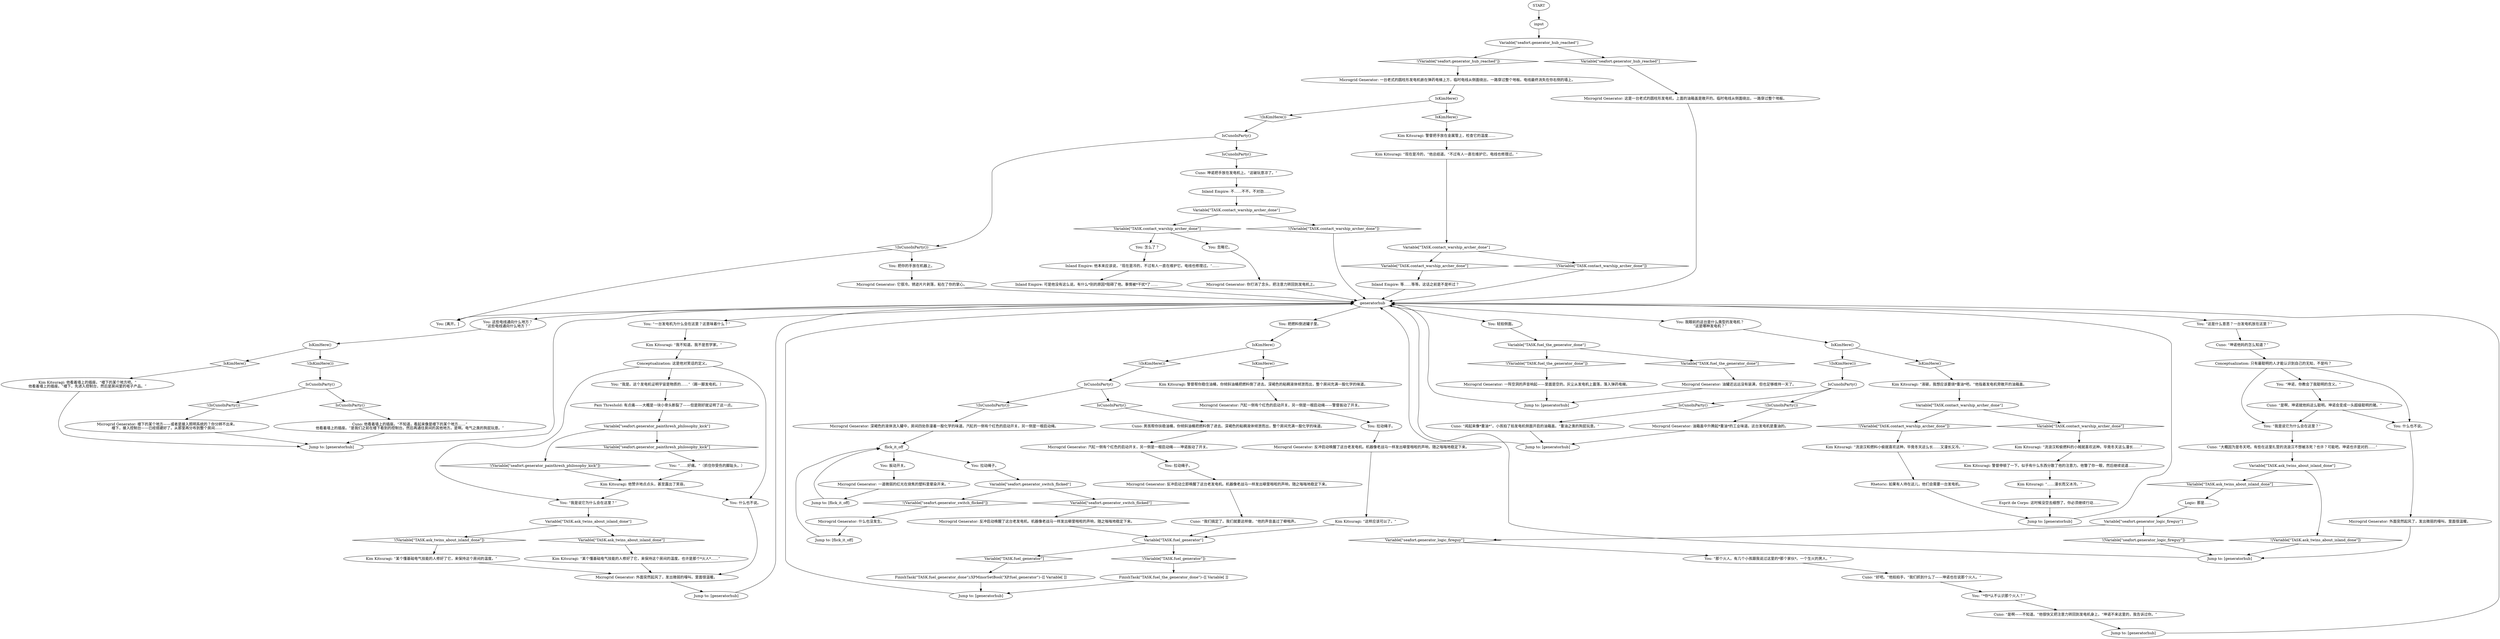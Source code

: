 # SEAFORT INT / MICROGRID GENERATOR
# (generator, rewired – insert fuel here (use controls to activate electricity and open door if fuel in). kim remarks on wiring.)
# ==================================================
digraph G {
	  0 [label="START"];
	  1 [label="input"];
	  2 [label="Variable[\"seafort.generator_logic_fireguy\"]"];
	  3 [label="Variable[\"seafort.generator_logic_fireguy\"]", shape=diamond];
	  4 [label="!(Variable[\"seafort.generator_logic_fireguy\"])", shape=diamond];
	  5 [label="Cuno: “好吧。”他拍拍手。“我们抓到什么了——坤诺也在说那个火人。”"];
	  6 [label="Microgrid Generator: 汽缸一侧有个红色的启动开关，另一侧是一根启动绳——坤诺扳动了开关。"];
	  7 [label="Logic: 那是……"];
	  8 [label="Variable[\"TASK.ask_twins_about_island_done\"]"];
	  9 [label="Variable[\"TASK.ask_twins_about_island_done\"]", shape=diamond];
	  10 [label="!(Variable[\"TASK.ask_twins_about_island_done\"])", shape=diamond];
	  11 [label="Jump to: [generatorhub]"];
	  12 [label="You: 把你的手放在机器上。"];
	  13 [label="Variable[\"seafort.generator_switch_flicked\"]"];
	  14 [label="Variable[\"seafort.generator_switch_flicked\"]", shape=diamond];
	  15 [label="!(Variable[\"seafort.generator_switch_flicked\"])", shape=diamond];
	  16 [label="Cuno: “是啊——不知道。”他很快又把注意力转回到发电机身上。“坤诺不来这里的，我告诉过你。”"];
	  17 [label="Inland Empire: 他本来应该说，“现在是冷的，不过有人一直在维护它。电线也修理过。”……"];
	  18 [label="Inland Empire: 等……等等。这话之前是不是听过？"];
	  19 [label="generatorhub"];
	  20 [label="Microgrid Generator: 它很冷。锈迹片片剥落，粘在了你的掌心。"];
	  21 [label="You: 拉动绳子。"];
	  22 [label="Cuno: “我们搞定了。我们就要这样做，”他的声音盖过了噼啪声。"];
	  23 [label="Cuno: “是啊，坤诺就他妈这么聪明。坤诺会变成一头超级聪明的猪。”"];
	  24 [label="You: “坤诺，你教会了我聪明的含义。”"];
	  25 [label="Kim Kitsuragi: 他赞许地点点头，甚至露出了笑容。"];
	  26 [label="Variable[\"TASK.fuel_generator\"]"];
	  27 [label="Variable[\"TASK.fuel_generator\"]", shape=diamond];
	  28 [label="!(Variable[\"TASK.fuel_generator\"])", shape=diamond];
	  29 [label="Kim Kitsuragi: “我不知道。我不是哲学家。”"];
	  30 [label="Kim Kitsuragi: “流浪汉和燃料小偷就喜欢这种。毕竟冬天这么长……又漫长又冷。”"];
	  31 [label="Microgrid Generator: 一阵空洞的声音响起——里面是空的。灰尘从发电机上震落，落入弹药电梯。"];
	  32 [label="IsCunoInParty()"];
	  33 [label="IsCunoInParty()", shape=diamond];
	  34 [label="!(IsCunoInParty())", shape=diamond];
	  35 [label="Microgrid Generator: 一道微弱的红光在烧焦的塑料里晕染开来。”"];
	  36 [label="Jump to: [generatorhub]"];
	  37 [label="FinishTask(\"TASK.fuel_generator_done\");XPMinorSetBool(\"XP.fuel_generator\")--[[ Variable[ ]]"];
	  38 [label="Rhetoric: 如果有人待在这儿，他们会需要一台发电机。"];
	  39 [label="You: “这是什么意思？一台发电机放在这里？”"];
	  40 [label="Pain Threshold: 有点痛——大概是一块小骨头断裂了——但是刚好就证明了这一点。"];
	  41 [label="Jump to: [generatorhub]"];
	  42 [label="You: 这些电线通向什么地方？\n“这些电线通向什么地方？”"];
	  43 [label="You: “一台发电机为什么会在这里？这意味着什么？”"];
	  44 [label="You: “我是。这个发电机证明宇宙是物质的……”（踢一脚发电机。）"];
	  45 [label="Kim Kitsuragi: “某个懂基础电气技能的人修好了它，来保持这个房间的温度。也许是那个*火人*……”"];
	  46 [label="Microgrid Generator: 什么也没发生。"];
	  47 [label="Cuno: 男孩帮你扶稳油桶，你倾斜油桶把燃料倒了进去。深褐色的粘稠液体倾泄而出，整个房间充满一股化学的味道。"];
	  48 [label="FinishTask(\"TASK.fuel_the_generator_done\")--[[ Variable[ ]]"];
	  49 [label="You: 怎么了？"];
	  50 [label="Variable[\"TASK.contact_warship_archer_done\"]"];
	  51 [label="Variable[\"TASK.contact_warship_archer_done\"]", shape=diamond];
	  52 [label="!(Variable[\"TASK.contact_warship_archer_done\"])", shape=diamond];
	  53 [label="You: 轻拍侧面。"];
	  54 [label="Jump to: [flick_it_off]"];
	  55 [label="Jump to: [generatorhub]"];
	  56 [label="Microgrid Generator: 外面突然起风了，发出微弱的嚎叫。里面很温暖。"];
	  57 [label="Variable[\"seafort.generator_painthresh_philosophy_kick\"]"];
	  58 [label="Variable[\"seafort.generator_painthresh_philosophy_kick\"]", shape=diamond];
	  59 [label="!(Variable[\"seafort.generator_painthresh_philosophy_kick\"])", shape=diamond];
	  60 [label="Variable[\"TASK.contact_warship_archer_done\"]"];
	  61 [label="Variable[\"TASK.contact_warship_archer_done\"]", shape=diamond];
	  62 [label="!(Variable[\"TASK.contact_warship_archer_done\"])", shape=diamond];
	  63 [label="You: “那个火人。有几个小孩跟我说过这里的*那个家伙*。一个生火的男人。”"];
	  65 [label="IsKimHere()"];
	  66 [label="IsKimHere()", shape=diamond];
	  67 [label="!(IsKimHere())", shape=diamond];
	  68 [label="flick_it_off"];
	  69 [label="You: 扳动开关。"];
	  70 [label="Kim Kitsuragi: 警督把手放在金属管上，检查它的温度……"];
	  71 [label="Jump to: [generatorhub]"];
	  72 [label="Jump to: [generatorhub]"];
	  73 [label="Kim Kitsuragi: “现在是冷的，”他总结道。“不过有人一直在维护它。电线也修理过。”"];
	  74 [label="Jump to: [generatorhub]"];
	  75 [label="You: 拉动绳子。"];
	  76 [label="Kim Kitsuragi: “这样应该可以了。”"];
	  77 [label="Cuno: “闻起来像*重油*”。小孩拍了拍发电机侧面开启的油箱盖。“重油之类的狗屁玩意。”"];
	  78 [label="Inland Empire: 可是他没有这么说。有什么*别的原因*阻碍了他。事情被*干扰*了……"];
	  79 [label="You: 拉动绳子。"];
	  80 [label="You: “我是说它为什么会在这里？”"];
	  81 [label="Microgrid Generator: 楼下的某个地方——或者是接入照明系统的？你分辨不出来。\n楼下，接入控制台——已经搭建好了。从那里再分布到整个房间……"];
	  82 [label="Kim Kitsuragi: 警督帮你稳住油桶，你倾斜油桶把燃料倒了进去。深褐色的粘稠液体倾泄而出，整个房间充满一股化学的味道。"];
	  83 [label="Jump to: [flick_it_off]"];
	  84 [label="Kim Kitsuragi: “某个懂基础电气技能的人修好了它，来保持这个房间的温度。”"];
	  85 [label="Inland Empire: 不……不不。不对劲……"];
	  86 [label="Kim Kitsuragi: “流浪汉和偷燃料的小贼就喜欢这种。毕竟冬天这么漫长……”"];
	  87 [label="IsKimHere()"];
	  88 [label="IsKimHere()", shape=diamond];
	  89 [label="!(IsKimHere())", shape=diamond];
	  90 [label="You: [离开。]"];
	  91 [label="Kim Kitsuragi: 他看着墙上的插座。“楼下的某个地方吧。”\n他看着墙上的插座。“楼下，先进入控制台，然后是房间里的电子产品。”"];
	  92 [label="Microgrid Generator: 油箱盖中升腾起*重油*的工业味道。这台发电机是重油的。"];
	  93 [label="Microgrid Generator: 汽缸一侧有个红色的启动开关，另一侧是一根启动绳——警督扳动了开关。"];
	  94 [label="Cuno: 他看着墙上的插座。“不知道，看起来像是楼下的某个地方……”\n他看着墙上的插座。“是我们之前在楼下看到的控制台。然后再通往房间的其他地方。是啊。电气之类的狗屁玩意。”"];
	  95 [label="Microgrid Generator: 这是一台老式的圆柱形发电机，上面的油箱盖是敞开的。临时电线从侧面绕出，一路穿过整个地板。"];
	  96 [label="You: 什么也不说。"];
	  97 [label="You: “我是说它为什么会在这里？”"];
	  98 [label="You: “……好痛。”（抓住你受伤的脚趾头。）"];
	  99 [label="Esprit de Corps: 这时候没空去细想了。你必须继续行动……"];
	  100 [label="Conceptualization: 这是他对笑话的定义。"];
	  101 [label="Microgrid Generator: 外面突然起风了，发出微弱的嚎叫。里面很温暖。"];
	  102 [label="Variable[\"TASK.fuel_the_generator_done\"]"];
	  103 [label="Variable[\"TASK.fuel_the_generator_done\"]", shape=diamond];
	  104 [label="!(Variable[\"TASK.fuel_the_generator_done\"])", shape=diamond];
	  105 [label="Cuno: “坤诺他妈的怎么知道？”"];
	  106 [label="You: 忽略它。"];
	  107 [label="Kim Kitsuragi: “……漫长而又冰冷。”"];
	  108 [label="Cuno: 坤诺把手放在发电机上。“这破玩意凉了。”"];
	  109 [label="Microgrid Generator: 你打消了念头，把注意力转回到发电机上。"];
	  110 [label="Kim Kitsuragi: 警督停顿了一下。似乎有什么东西分散了他的注意力。他瞥了你一眼，然后继续说道……"];
	  111 [label="Jump to: [generatorhub]"];
	  112 [label="You: 把燃料倒进罐子里。"];
	  113 [label="Microgrid Generator: 反冲启动唤醒了这台老发电机。机器像老战马一样发出噼里啪啦的声响，随之嗡嗡地稳定下来。"];
	  114 [label="Microgrid Generator: 油罐还远远没有装满，但也足够维持一天了。"];
	  115 [label="Conceptualization: 只有最聪明的人才能认识到自己的无知，不是吗？"];
	  116 [label="Variable[\"TASK.ask_twins_about_island_done\"]"];
	  117 [label="Variable[\"TASK.ask_twins_about_island_done\"]", shape=diamond];
	  118 [label="!(Variable[\"TASK.ask_twins_about_island_done\"])", shape=diamond];
	  119 [label="Microgrid Generator: 一台老式的圆柱形发电机嵌在弹药电梯上方，临时电线从侧面绕出，一路穿过整个地板。电线最终消失在你右侧的墙上。"];
	  120 [label="You: 我眼前的这台是什么类型的发电机？\n“这是哪种发电机？”"];
	  121 [label="You: 什么也不说。"];
	  122 [label="IsCunoInParty()"];
	  123 [label="IsCunoInParty()", shape=diamond];
	  124 [label="!(IsCunoInParty())", shape=diamond];
	  125 [label="IsKimHere()"];
	  126 [label="IsKimHere()", shape=diamond];
	  127 [label="!(IsKimHere())", shape=diamond];
	  128 [label="Microgrid Generator: 深褐色的液体流入罐中，房间四处弥漫着一股化学的味道。汽缸的一侧有个红色的启动开关，另一侧是一根启动绳。"];
	  129 [label="Microgrid Generator: 反冲启动唤醒了这台老发电机。机器像老战马一样发出噼里啪啦的声响，随之嗡嗡地稳定下来。"];
	  130 [label="Microgrid Generator: 反冲启动立即唤醒了这台老发电机。机器像老战马一样发出噼里啪啦的声响，随之嗡嗡地稳定下来。"];
	  131 [label="You: “*你*认不认识那个火人？”"];
	  132 [label="Variable[\"TASK.contact_warship_archer_done\"]"];
	  133 [label="Variable[\"TASK.contact_warship_archer_done\"]", shape=diamond];
	  134 [label="!(Variable[\"TASK.contact_warship_archer_done\"])", shape=diamond];
	  135 [label="Kim Kitsuragi: “液碳，我想应该要烧*重油*吧。”他指着发电机旁敞开的油箱盖。"];
	  136 [label="IsCunoInParty()"];
	  137 [label="IsCunoInParty()", shape=diamond];
	  138 [label="!(IsCunoInParty())", shape=diamond];
	  139 [label="Variable[\"seafort.generator_hub_reached\"]"];
	  140 [label="Variable[\"seafort.generator_hub_reached\"]", shape=diamond];
	  141 [label="!(Variable[\"seafort.generator_hub_reached\"])", shape=diamond];
	  142 [label="IsKimHere()"];
	  143 [label="IsKimHere()", shape=diamond];
	  144 [label="!(IsKimHere())", shape=diamond];
	  145 [label="IsCunoInParty()"];
	  146 [label="IsCunoInParty()", shape=diamond];
	  147 [label="!(IsCunoInParty())", shape=diamond];
	  148 [label="Cuno: “大概因为是冬天吧。有些在这里扎营的流浪汉不想被冻死？也许？可能吧。坤诺也许是对的……”"];
	  0 -> 1
	  1 -> 139
	  2 -> 3
	  2 -> 4
	  3 -> 63
	  4 -> 36
	  5 -> 131
	  6 -> 21
	  7 -> 2
	  8 -> 9
	  8 -> 10
	  9 -> 7
	  10 -> 36
	  11 -> 19
	  12 -> 20
	  13 -> 14
	  13 -> 15
	  14 -> 129
	  15 -> 46
	  16 -> 41
	  17 -> 78
	  18 -> 19
	  19 -> 39
	  19 -> 42
	  19 -> 43
	  19 -> 112
	  19 -> 53
	  19 -> 120
	  19 -> 90
	  20 -> 19
	  21 -> 130
	  22 -> 26
	  23 -> 96
	  23 -> 97
	  24 -> 23
	  25 -> 80
	  25 -> 121
	  26 -> 27
	  26 -> 28
	  27 -> 37
	  28 -> 48
	  29 -> 100
	  30 -> 38
	  31 -> 11
	  32 -> 33
	  32 -> 34
	  33 -> 47
	  34 -> 128
	  35 -> 54
	  36 -> 19
	  37 -> 72
	  38 -> 55
	  39 -> 105
	  40 -> 57
	  41 -> 19
	  42 -> 142
	  43 -> 29
	  44 -> 40
	  45 -> 101
	  46 -> 83
	  47 -> 6
	  48 -> 72
	  49 -> 17
	  50 -> 51
	  50 -> 52
	  51 -> 18
	  52 -> 19
	  53 -> 102
	  54 -> 68
	  55 -> 19
	  56 -> 36
	  57 -> 58
	  57 -> 59
	  58 -> 98
	  59 -> 25
	  60 -> 61
	  60 -> 62
	  61 -> 86
	  62 -> 30
	  63 -> 5
	  65 -> 66
	  65 -> 67
	  66 -> 135
	  67 -> 122
	  68 -> 69
	  68 -> 79
	  69 -> 35
	  70 -> 73
	  71 -> 19
	  72 -> 19
	  73 -> 50
	  74 -> 19
	  75 -> 113
	  76 -> 26
	  77 -> 74
	  78 -> 19
	  79 -> 13
	  80 -> 116
	  81 -> 71
	  82 -> 93
	  83 -> 68
	  84 -> 101
	  85 -> 132
	  86 -> 110
	  87 -> 88
	  87 -> 89
	  88 -> 70
	  89 -> 136
	  91 -> 71
	  92 -> 74
	  93 -> 75
	  94 -> 71
	  95 -> 19
	  96 -> 56
	  97 -> 148
	  98 -> 25
	  99 -> 55
	  100 -> 80
	  100 -> 121
	  100 -> 44
	  101 -> 111
	  102 -> 104
	  102 -> 103
	  103 -> 114
	  104 -> 31
	  105 -> 115
	  106 -> 109
	  107 -> 99
	  108 -> 85
	  109 -> 19
	  110 -> 107
	  111 -> 19
	  112 -> 125
	  113 -> 76
	  114 -> 11
	  115 -> 24
	  115 -> 97
	  115 -> 96
	  116 -> 117
	  116 -> 118
	  117 -> 45
	  118 -> 84
	  119 -> 87
	  120 -> 65
	  121 -> 101
	  122 -> 123
	  122 -> 124
	  123 -> 77
	  124 -> 92
	  125 -> 126
	  125 -> 127
	  126 -> 82
	  127 -> 32
	  128 -> 68
	  129 -> 26
	  130 -> 22
	  131 -> 16
	  132 -> 133
	  132 -> 134
	  133 -> 49
	  133 -> 106
	  134 -> 19
	  135 -> 60
	  136 -> 137
	  136 -> 138
	  137 -> 108
	  138 -> 90
	  138 -> 12
	  139 -> 140
	  139 -> 141
	  140 -> 95
	  141 -> 119
	  142 -> 144
	  142 -> 143
	  143 -> 91
	  144 -> 145
	  145 -> 146
	  145 -> 147
	  146 -> 94
	  147 -> 81
	  148 -> 8
}

